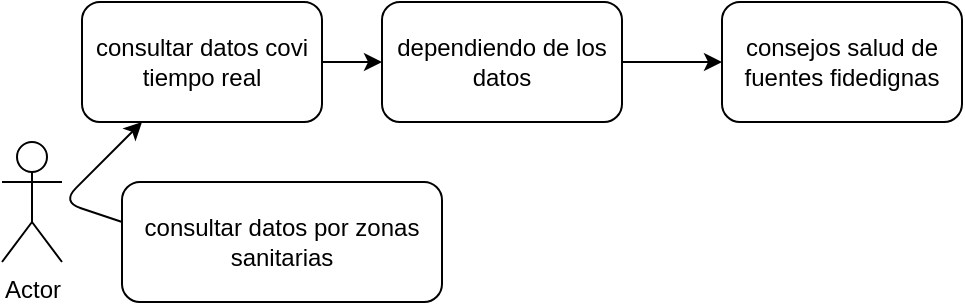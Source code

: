 <mxfile version="14.0.0" type="github"><diagram id="3tcplKP1G1QHZFKCSSa2" name="Page-1"><mxGraphModel dx="1426" dy="723" grid="1" gridSize="10" guides="1" tooltips="1" connect="1" arrows="1" fold="1" page="1" pageScale="1" pageWidth="827" pageHeight="1169" math="0" shadow="0"><root><mxCell id="0"/><mxCell id="1" parent="0"/><mxCell id="Fd7xMtA_64a_GcjWykO1-1" value="Actor" style="shape=umlActor;verticalLabelPosition=bottom;verticalAlign=top;html=1;outlineConnect=0;" vertex="1" parent="1"><mxGeometry x="90" y="290" width="30" height="60" as="geometry"/></mxCell><mxCell id="Fd7xMtA_64a_GcjWykO1-3" value="" style="endArrow=classic;html=1;" edge="1" parent="1" target="Fd7xMtA_64a_GcjWykO1-4"><mxGeometry width="50" height="50" relative="1" as="geometry"><mxPoint x="180" y="340" as="sourcePoint"/><mxPoint x="190" y="250" as="targetPoint"/><Array as="points"><mxPoint x="120" y="320"/></Array></mxGeometry></mxCell><mxCell id="Fd7xMtA_64a_GcjWykO1-4" value="consultar datos covi tiempo real" style="rounded=1;whiteSpace=wrap;html=1;" vertex="1" parent="1"><mxGeometry x="130" y="220" width="120" height="60" as="geometry"/></mxCell><mxCell id="Fd7xMtA_64a_GcjWykO1-5" value="" style="endArrow=classic;html=1;" edge="1" parent="1" target="Fd7xMtA_64a_GcjWykO1-6"><mxGeometry width="50" height="50" relative="1" as="geometry"><mxPoint x="250" y="250" as="sourcePoint"/><mxPoint x="310" y="250" as="targetPoint"/></mxGeometry></mxCell><mxCell id="Fd7xMtA_64a_GcjWykO1-6" value="dependiendo de los datos" style="rounded=1;whiteSpace=wrap;html=1;" vertex="1" parent="1"><mxGeometry x="280" y="220" width="120" height="60" as="geometry"/></mxCell><mxCell id="Fd7xMtA_64a_GcjWykO1-7" value="consejos salud de fuentes fidedignas" style="rounded=1;whiteSpace=wrap;html=1;" vertex="1" parent="1"><mxGeometry x="450" y="220" width="120" height="60" as="geometry"/></mxCell><mxCell id="Fd7xMtA_64a_GcjWykO1-8" value="" style="endArrow=classic;html=1;entryX=0;entryY=0.5;entryDx=0;entryDy=0;exitX=1;exitY=0.5;exitDx=0;exitDy=0;" edge="1" parent="1" source="Fd7xMtA_64a_GcjWykO1-6" target="Fd7xMtA_64a_GcjWykO1-7"><mxGeometry width="50" height="50" relative="1" as="geometry"><mxPoint x="480" y="380" as="sourcePoint"/><mxPoint x="530" y="330" as="targetPoint"/><Array as="points"><mxPoint x="400" y="250"/></Array></mxGeometry></mxCell><mxCell id="Fd7xMtA_64a_GcjWykO1-10" value="consultar datos por zonas sanitarias" style="rounded=1;whiteSpace=wrap;html=1;" vertex="1" parent="1"><mxGeometry x="150" y="310" width="160" height="60" as="geometry"/></mxCell></root></mxGraphModel></diagram></mxfile>